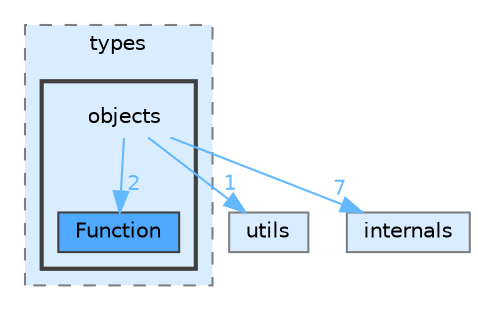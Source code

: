 digraph "includes/types/objects"
{
 // LATEX_PDF_SIZE
  bgcolor="transparent";
  edge [fontname=Helvetica,fontsize=10,labelfontname=Helvetica,labelfontsize=10];
  node [fontname=Helvetica,fontsize=10,shape=box,height=0.2,width=0.4];
  compound=true
  subgraph clusterdir_00373071588607d1d83d0faa600e52a0 {
    graph [ bgcolor="#daedff", pencolor="grey50", label="types", fontname=Helvetica,fontsize=10 style="filled,dashed", URL="dir_00373071588607d1d83d0faa600e52a0.html",tooltip=""]
  subgraph clusterdir_6f679e7a520f311039e4f0b30094b878 {
    graph [ bgcolor="#daedff", pencolor="grey25", label="", fontname=Helvetica,fontsize=10 style="filled,bold", URL="dir_6f679e7a520f311039e4f0b30094b878.html",tooltip=""]
    dir_6f679e7a520f311039e4f0b30094b878 [shape=plaintext, label="objects"];
  dir_75e513d8252f1c85e54f4bb9b92b1fe7 [label="Function", fillcolor="#4ea9ff", color="grey25", style="filled", URL="dir_75e513d8252f1c85e54f4bb9b92b1fe7.html",tooltip=""];
  }
  }
  dir_3f8feeb2fa3bd0d1b751b257ed9f12a2 [label="utils", fillcolor="#daedff", color="grey50", style="filled", URL="dir_3f8feeb2fa3bd0d1b751b257ed9f12a2.html",tooltip=""];
  dir_a9d9b9bbf15479e3064110165d860e33 [label="internals", fillcolor="#daedff", color="grey50", style="filled", URL="dir_a9d9b9bbf15479e3064110165d860e33.html",tooltip=""];
  dir_6f679e7a520f311039e4f0b30094b878->dir_3f8feeb2fa3bd0d1b751b257ed9f12a2 [headlabel="1", labeldistance=1.5 headhref="dir_000027_000038.html" href="dir_000027_000038.html" color="steelblue1" fontcolor="steelblue1"];
  dir_6f679e7a520f311039e4f0b30094b878->dir_75e513d8252f1c85e54f4bb9b92b1fe7 [headlabel="2", labeldistance=1.5 headhref="dir_000027_000011.html" href="dir_000027_000011.html" color="steelblue1" fontcolor="steelblue1"];
  dir_6f679e7a520f311039e4f0b30094b878->dir_a9d9b9bbf15479e3064110165d860e33 [headlabel="7", labeldistance=1.5 headhref="dir_000027_000018.html" href="dir_000027_000018.html" color="steelblue1" fontcolor="steelblue1"];
}
